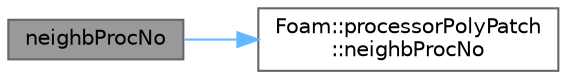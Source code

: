 digraph "neighbProcNo"
{
 // LATEX_PDF_SIZE
  bgcolor="transparent";
  edge [fontname=Helvetica,fontsize=10,labelfontname=Helvetica,labelfontsize=10];
  node [fontname=Helvetica,fontsize=10,shape=box,height=0.2,width=0.4];
  rankdir="LR";
  Node1 [id="Node000001",label="neighbProcNo",height=0.2,width=0.4,color="gray40", fillcolor="grey60", style="filled", fontcolor="black",tooltip=" "];
  Node1 -> Node2 [id="edge1_Node000001_Node000002",color="steelblue1",style="solid",tooltip=" "];
  Node2 [id="Node000002",label="Foam::processorPolyPatch\l::neighbProcNo",height=0.2,width=0.4,color="grey40", fillcolor="white", style="filled",URL="$classFoam_1_1processorPolyPatch.html#a5ec502035986589826aeaa05061d455f",tooltip=" "];
}

